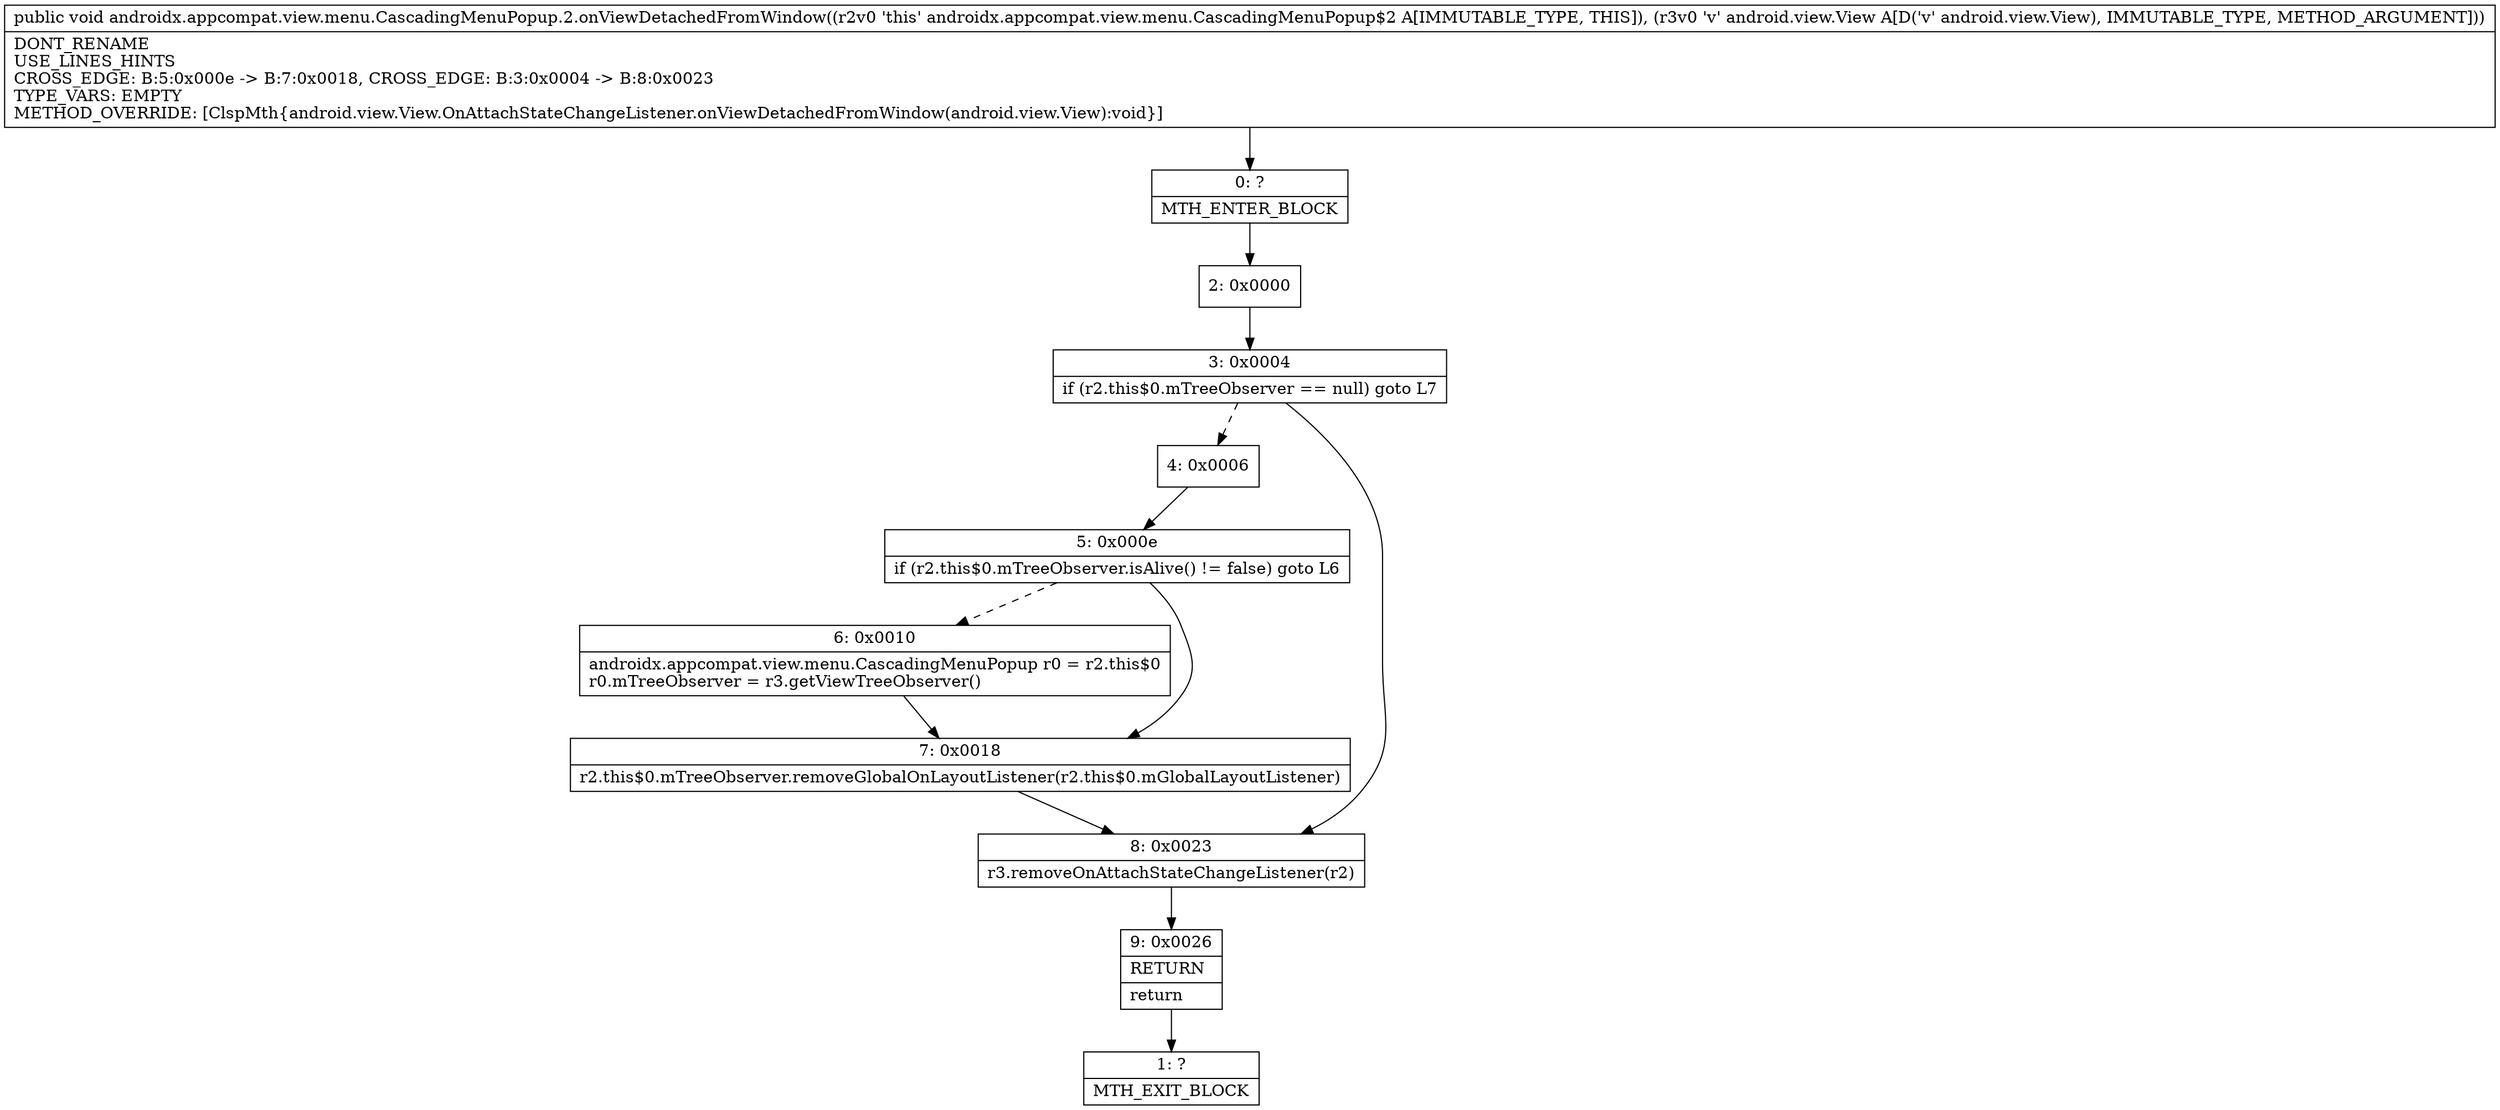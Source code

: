digraph "CFG forandroidx.appcompat.view.menu.CascadingMenuPopup.2.onViewDetachedFromWindow(Landroid\/view\/View;)V" {
Node_0 [shape=record,label="{0\:\ ?|MTH_ENTER_BLOCK\l}"];
Node_2 [shape=record,label="{2\:\ 0x0000}"];
Node_3 [shape=record,label="{3\:\ 0x0004|if (r2.this$0.mTreeObserver == null) goto L7\l}"];
Node_4 [shape=record,label="{4\:\ 0x0006}"];
Node_5 [shape=record,label="{5\:\ 0x000e|if (r2.this$0.mTreeObserver.isAlive() != false) goto L6\l}"];
Node_6 [shape=record,label="{6\:\ 0x0010|androidx.appcompat.view.menu.CascadingMenuPopup r0 = r2.this$0\lr0.mTreeObserver = r3.getViewTreeObserver()\l}"];
Node_7 [shape=record,label="{7\:\ 0x0018|r2.this$0.mTreeObserver.removeGlobalOnLayoutListener(r2.this$0.mGlobalLayoutListener)\l}"];
Node_8 [shape=record,label="{8\:\ 0x0023|r3.removeOnAttachStateChangeListener(r2)\l}"];
Node_9 [shape=record,label="{9\:\ 0x0026|RETURN\l|return\l}"];
Node_1 [shape=record,label="{1\:\ ?|MTH_EXIT_BLOCK\l}"];
MethodNode[shape=record,label="{public void androidx.appcompat.view.menu.CascadingMenuPopup.2.onViewDetachedFromWindow((r2v0 'this' androidx.appcompat.view.menu.CascadingMenuPopup$2 A[IMMUTABLE_TYPE, THIS]), (r3v0 'v' android.view.View A[D('v' android.view.View), IMMUTABLE_TYPE, METHOD_ARGUMENT]))  | DONT_RENAME\lUSE_LINES_HINTS\lCROSS_EDGE: B:5:0x000e \-\> B:7:0x0018, CROSS_EDGE: B:3:0x0004 \-\> B:8:0x0023\lTYPE_VARS: EMPTY\lMETHOD_OVERRIDE: [ClspMth\{android.view.View.OnAttachStateChangeListener.onViewDetachedFromWindow(android.view.View):void\}]\l}"];
MethodNode -> Node_0;Node_0 -> Node_2;
Node_2 -> Node_3;
Node_3 -> Node_4[style=dashed];
Node_3 -> Node_8;
Node_4 -> Node_5;
Node_5 -> Node_6[style=dashed];
Node_5 -> Node_7;
Node_6 -> Node_7;
Node_7 -> Node_8;
Node_8 -> Node_9;
Node_9 -> Node_1;
}

